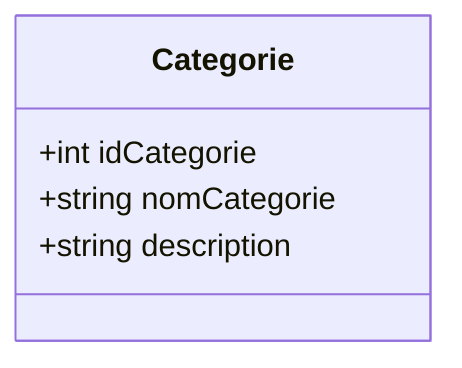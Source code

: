 classDiagram
class Categorie{
    +int idCategorie
    +string nomCategorie
    +string description
}
